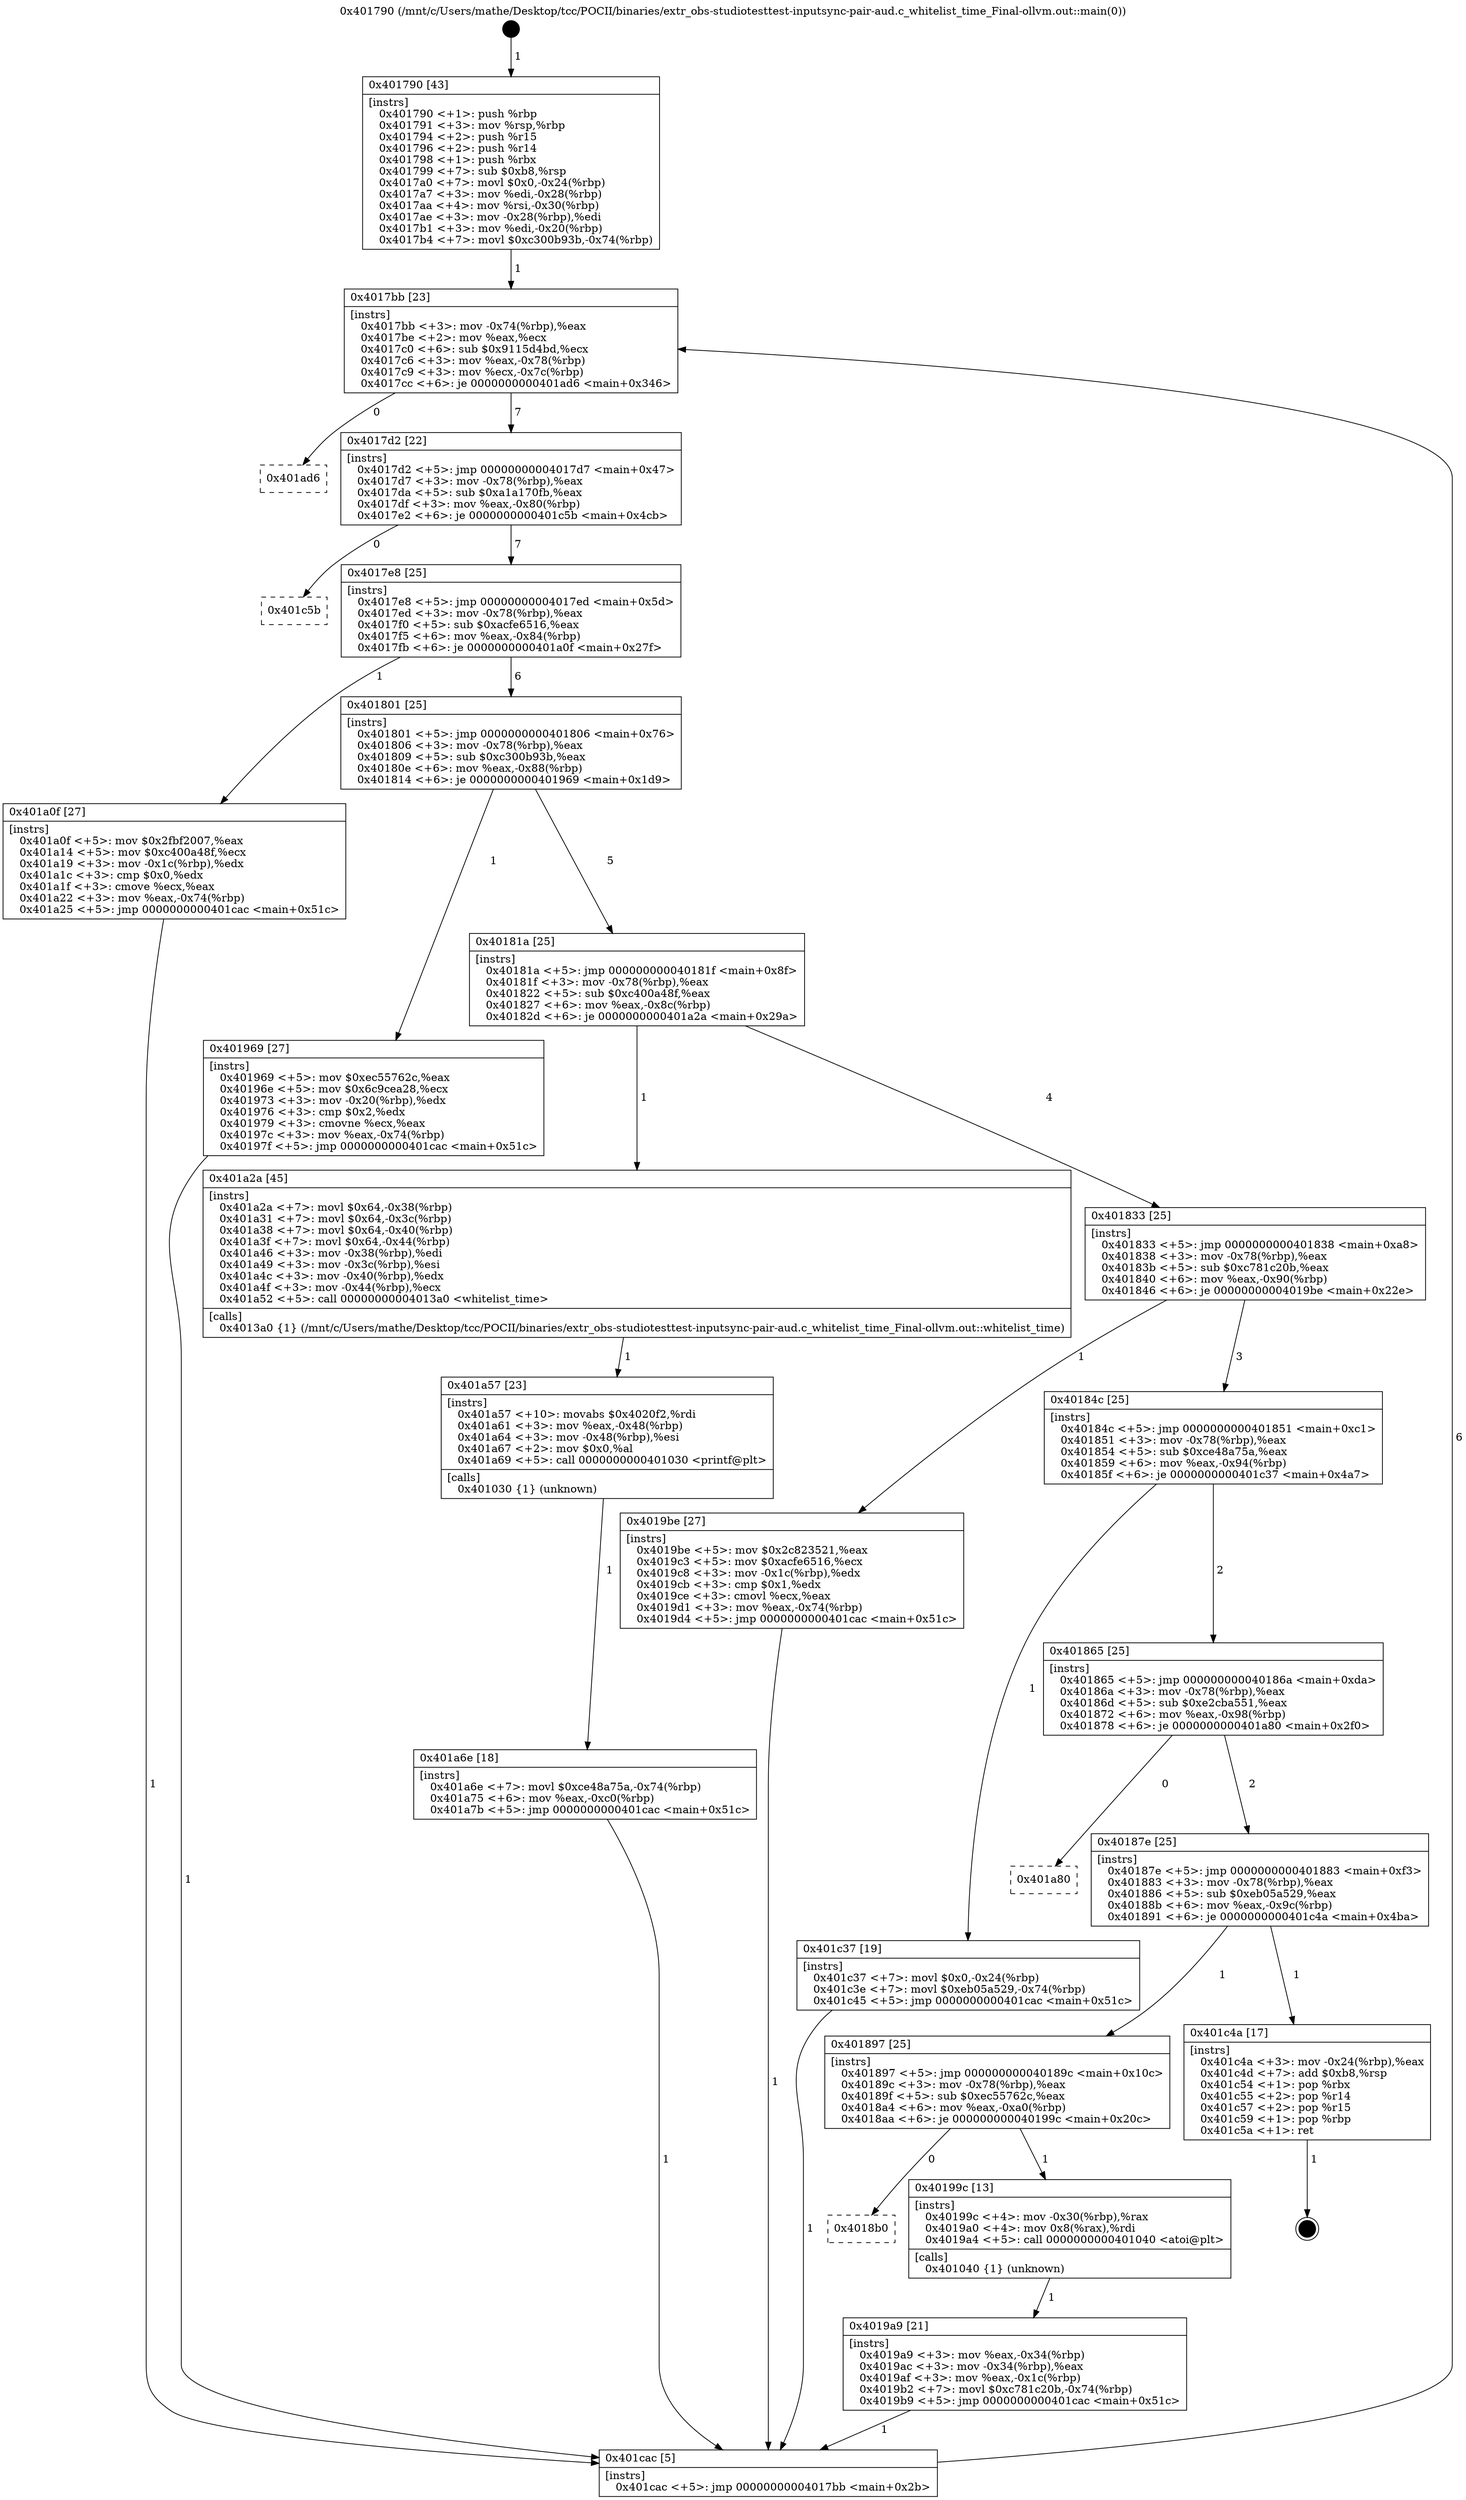 digraph "0x401790" {
  label = "0x401790 (/mnt/c/Users/mathe/Desktop/tcc/POCII/binaries/extr_obs-studiotesttest-inputsync-pair-aud.c_whitelist_time_Final-ollvm.out::main(0))"
  labelloc = "t"
  node[shape=record]

  Entry [label="",width=0.3,height=0.3,shape=circle,fillcolor=black,style=filled]
  "0x4017bb" [label="{
     0x4017bb [23]\l
     | [instrs]\l
     &nbsp;&nbsp;0x4017bb \<+3\>: mov -0x74(%rbp),%eax\l
     &nbsp;&nbsp;0x4017be \<+2\>: mov %eax,%ecx\l
     &nbsp;&nbsp;0x4017c0 \<+6\>: sub $0x9115d4bd,%ecx\l
     &nbsp;&nbsp;0x4017c6 \<+3\>: mov %eax,-0x78(%rbp)\l
     &nbsp;&nbsp;0x4017c9 \<+3\>: mov %ecx,-0x7c(%rbp)\l
     &nbsp;&nbsp;0x4017cc \<+6\>: je 0000000000401ad6 \<main+0x346\>\l
  }"]
  "0x401ad6" [label="{
     0x401ad6\l
  }", style=dashed]
  "0x4017d2" [label="{
     0x4017d2 [22]\l
     | [instrs]\l
     &nbsp;&nbsp;0x4017d2 \<+5\>: jmp 00000000004017d7 \<main+0x47\>\l
     &nbsp;&nbsp;0x4017d7 \<+3\>: mov -0x78(%rbp),%eax\l
     &nbsp;&nbsp;0x4017da \<+5\>: sub $0xa1a170fb,%eax\l
     &nbsp;&nbsp;0x4017df \<+3\>: mov %eax,-0x80(%rbp)\l
     &nbsp;&nbsp;0x4017e2 \<+6\>: je 0000000000401c5b \<main+0x4cb\>\l
  }"]
  Exit [label="",width=0.3,height=0.3,shape=circle,fillcolor=black,style=filled,peripheries=2]
  "0x401c5b" [label="{
     0x401c5b\l
  }", style=dashed]
  "0x4017e8" [label="{
     0x4017e8 [25]\l
     | [instrs]\l
     &nbsp;&nbsp;0x4017e8 \<+5\>: jmp 00000000004017ed \<main+0x5d\>\l
     &nbsp;&nbsp;0x4017ed \<+3\>: mov -0x78(%rbp),%eax\l
     &nbsp;&nbsp;0x4017f0 \<+5\>: sub $0xacfe6516,%eax\l
     &nbsp;&nbsp;0x4017f5 \<+6\>: mov %eax,-0x84(%rbp)\l
     &nbsp;&nbsp;0x4017fb \<+6\>: je 0000000000401a0f \<main+0x27f\>\l
  }"]
  "0x401a6e" [label="{
     0x401a6e [18]\l
     | [instrs]\l
     &nbsp;&nbsp;0x401a6e \<+7\>: movl $0xce48a75a,-0x74(%rbp)\l
     &nbsp;&nbsp;0x401a75 \<+6\>: mov %eax,-0xc0(%rbp)\l
     &nbsp;&nbsp;0x401a7b \<+5\>: jmp 0000000000401cac \<main+0x51c\>\l
  }"]
  "0x401a0f" [label="{
     0x401a0f [27]\l
     | [instrs]\l
     &nbsp;&nbsp;0x401a0f \<+5\>: mov $0x2fbf2007,%eax\l
     &nbsp;&nbsp;0x401a14 \<+5\>: mov $0xc400a48f,%ecx\l
     &nbsp;&nbsp;0x401a19 \<+3\>: mov -0x1c(%rbp),%edx\l
     &nbsp;&nbsp;0x401a1c \<+3\>: cmp $0x0,%edx\l
     &nbsp;&nbsp;0x401a1f \<+3\>: cmove %ecx,%eax\l
     &nbsp;&nbsp;0x401a22 \<+3\>: mov %eax,-0x74(%rbp)\l
     &nbsp;&nbsp;0x401a25 \<+5\>: jmp 0000000000401cac \<main+0x51c\>\l
  }"]
  "0x401801" [label="{
     0x401801 [25]\l
     | [instrs]\l
     &nbsp;&nbsp;0x401801 \<+5\>: jmp 0000000000401806 \<main+0x76\>\l
     &nbsp;&nbsp;0x401806 \<+3\>: mov -0x78(%rbp),%eax\l
     &nbsp;&nbsp;0x401809 \<+5\>: sub $0xc300b93b,%eax\l
     &nbsp;&nbsp;0x40180e \<+6\>: mov %eax,-0x88(%rbp)\l
     &nbsp;&nbsp;0x401814 \<+6\>: je 0000000000401969 \<main+0x1d9\>\l
  }"]
  "0x401a57" [label="{
     0x401a57 [23]\l
     | [instrs]\l
     &nbsp;&nbsp;0x401a57 \<+10\>: movabs $0x4020f2,%rdi\l
     &nbsp;&nbsp;0x401a61 \<+3\>: mov %eax,-0x48(%rbp)\l
     &nbsp;&nbsp;0x401a64 \<+3\>: mov -0x48(%rbp),%esi\l
     &nbsp;&nbsp;0x401a67 \<+2\>: mov $0x0,%al\l
     &nbsp;&nbsp;0x401a69 \<+5\>: call 0000000000401030 \<printf@plt\>\l
     | [calls]\l
     &nbsp;&nbsp;0x401030 \{1\} (unknown)\l
  }"]
  "0x401969" [label="{
     0x401969 [27]\l
     | [instrs]\l
     &nbsp;&nbsp;0x401969 \<+5\>: mov $0xec55762c,%eax\l
     &nbsp;&nbsp;0x40196e \<+5\>: mov $0x6c9cea28,%ecx\l
     &nbsp;&nbsp;0x401973 \<+3\>: mov -0x20(%rbp),%edx\l
     &nbsp;&nbsp;0x401976 \<+3\>: cmp $0x2,%edx\l
     &nbsp;&nbsp;0x401979 \<+3\>: cmovne %ecx,%eax\l
     &nbsp;&nbsp;0x40197c \<+3\>: mov %eax,-0x74(%rbp)\l
     &nbsp;&nbsp;0x40197f \<+5\>: jmp 0000000000401cac \<main+0x51c\>\l
  }"]
  "0x40181a" [label="{
     0x40181a [25]\l
     | [instrs]\l
     &nbsp;&nbsp;0x40181a \<+5\>: jmp 000000000040181f \<main+0x8f\>\l
     &nbsp;&nbsp;0x40181f \<+3\>: mov -0x78(%rbp),%eax\l
     &nbsp;&nbsp;0x401822 \<+5\>: sub $0xc400a48f,%eax\l
     &nbsp;&nbsp;0x401827 \<+6\>: mov %eax,-0x8c(%rbp)\l
     &nbsp;&nbsp;0x40182d \<+6\>: je 0000000000401a2a \<main+0x29a\>\l
  }"]
  "0x401cac" [label="{
     0x401cac [5]\l
     | [instrs]\l
     &nbsp;&nbsp;0x401cac \<+5\>: jmp 00000000004017bb \<main+0x2b\>\l
  }"]
  "0x401790" [label="{
     0x401790 [43]\l
     | [instrs]\l
     &nbsp;&nbsp;0x401790 \<+1\>: push %rbp\l
     &nbsp;&nbsp;0x401791 \<+3\>: mov %rsp,%rbp\l
     &nbsp;&nbsp;0x401794 \<+2\>: push %r15\l
     &nbsp;&nbsp;0x401796 \<+2\>: push %r14\l
     &nbsp;&nbsp;0x401798 \<+1\>: push %rbx\l
     &nbsp;&nbsp;0x401799 \<+7\>: sub $0xb8,%rsp\l
     &nbsp;&nbsp;0x4017a0 \<+7\>: movl $0x0,-0x24(%rbp)\l
     &nbsp;&nbsp;0x4017a7 \<+3\>: mov %edi,-0x28(%rbp)\l
     &nbsp;&nbsp;0x4017aa \<+4\>: mov %rsi,-0x30(%rbp)\l
     &nbsp;&nbsp;0x4017ae \<+3\>: mov -0x28(%rbp),%edi\l
     &nbsp;&nbsp;0x4017b1 \<+3\>: mov %edi,-0x20(%rbp)\l
     &nbsp;&nbsp;0x4017b4 \<+7\>: movl $0xc300b93b,-0x74(%rbp)\l
  }"]
  "0x4019a9" [label="{
     0x4019a9 [21]\l
     | [instrs]\l
     &nbsp;&nbsp;0x4019a9 \<+3\>: mov %eax,-0x34(%rbp)\l
     &nbsp;&nbsp;0x4019ac \<+3\>: mov -0x34(%rbp),%eax\l
     &nbsp;&nbsp;0x4019af \<+3\>: mov %eax,-0x1c(%rbp)\l
     &nbsp;&nbsp;0x4019b2 \<+7\>: movl $0xc781c20b,-0x74(%rbp)\l
     &nbsp;&nbsp;0x4019b9 \<+5\>: jmp 0000000000401cac \<main+0x51c\>\l
  }"]
  "0x401a2a" [label="{
     0x401a2a [45]\l
     | [instrs]\l
     &nbsp;&nbsp;0x401a2a \<+7\>: movl $0x64,-0x38(%rbp)\l
     &nbsp;&nbsp;0x401a31 \<+7\>: movl $0x64,-0x3c(%rbp)\l
     &nbsp;&nbsp;0x401a38 \<+7\>: movl $0x64,-0x40(%rbp)\l
     &nbsp;&nbsp;0x401a3f \<+7\>: movl $0x64,-0x44(%rbp)\l
     &nbsp;&nbsp;0x401a46 \<+3\>: mov -0x38(%rbp),%edi\l
     &nbsp;&nbsp;0x401a49 \<+3\>: mov -0x3c(%rbp),%esi\l
     &nbsp;&nbsp;0x401a4c \<+3\>: mov -0x40(%rbp),%edx\l
     &nbsp;&nbsp;0x401a4f \<+3\>: mov -0x44(%rbp),%ecx\l
     &nbsp;&nbsp;0x401a52 \<+5\>: call 00000000004013a0 \<whitelist_time\>\l
     | [calls]\l
     &nbsp;&nbsp;0x4013a0 \{1\} (/mnt/c/Users/mathe/Desktop/tcc/POCII/binaries/extr_obs-studiotesttest-inputsync-pair-aud.c_whitelist_time_Final-ollvm.out::whitelist_time)\l
  }"]
  "0x401833" [label="{
     0x401833 [25]\l
     | [instrs]\l
     &nbsp;&nbsp;0x401833 \<+5\>: jmp 0000000000401838 \<main+0xa8\>\l
     &nbsp;&nbsp;0x401838 \<+3\>: mov -0x78(%rbp),%eax\l
     &nbsp;&nbsp;0x40183b \<+5\>: sub $0xc781c20b,%eax\l
     &nbsp;&nbsp;0x401840 \<+6\>: mov %eax,-0x90(%rbp)\l
     &nbsp;&nbsp;0x401846 \<+6\>: je 00000000004019be \<main+0x22e\>\l
  }"]
  "0x4018b0" [label="{
     0x4018b0\l
  }", style=dashed]
  "0x4019be" [label="{
     0x4019be [27]\l
     | [instrs]\l
     &nbsp;&nbsp;0x4019be \<+5\>: mov $0x2c823521,%eax\l
     &nbsp;&nbsp;0x4019c3 \<+5\>: mov $0xacfe6516,%ecx\l
     &nbsp;&nbsp;0x4019c8 \<+3\>: mov -0x1c(%rbp),%edx\l
     &nbsp;&nbsp;0x4019cb \<+3\>: cmp $0x1,%edx\l
     &nbsp;&nbsp;0x4019ce \<+3\>: cmovl %ecx,%eax\l
     &nbsp;&nbsp;0x4019d1 \<+3\>: mov %eax,-0x74(%rbp)\l
     &nbsp;&nbsp;0x4019d4 \<+5\>: jmp 0000000000401cac \<main+0x51c\>\l
  }"]
  "0x40184c" [label="{
     0x40184c [25]\l
     | [instrs]\l
     &nbsp;&nbsp;0x40184c \<+5\>: jmp 0000000000401851 \<main+0xc1\>\l
     &nbsp;&nbsp;0x401851 \<+3\>: mov -0x78(%rbp),%eax\l
     &nbsp;&nbsp;0x401854 \<+5\>: sub $0xce48a75a,%eax\l
     &nbsp;&nbsp;0x401859 \<+6\>: mov %eax,-0x94(%rbp)\l
     &nbsp;&nbsp;0x40185f \<+6\>: je 0000000000401c37 \<main+0x4a7\>\l
  }"]
  "0x40199c" [label="{
     0x40199c [13]\l
     | [instrs]\l
     &nbsp;&nbsp;0x40199c \<+4\>: mov -0x30(%rbp),%rax\l
     &nbsp;&nbsp;0x4019a0 \<+4\>: mov 0x8(%rax),%rdi\l
     &nbsp;&nbsp;0x4019a4 \<+5\>: call 0000000000401040 \<atoi@plt\>\l
     | [calls]\l
     &nbsp;&nbsp;0x401040 \{1\} (unknown)\l
  }"]
  "0x401c37" [label="{
     0x401c37 [19]\l
     | [instrs]\l
     &nbsp;&nbsp;0x401c37 \<+7\>: movl $0x0,-0x24(%rbp)\l
     &nbsp;&nbsp;0x401c3e \<+7\>: movl $0xeb05a529,-0x74(%rbp)\l
     &nbsp;&nbsp;0x401c45 \<+5\>: jmp 0000000000401cac \<main+0x51c\>\l
  }"]
  "0x401865" [label="{
     0x401865 [25]\l
     | [instrs]\l
     &nbsp;&nbsp;0x401865 \<+5\>: jmp 000000000040186a \<main+0xda\>\l
     &nbsp;&nbsp;0x40186a \<+3\>: mov -0x78(%rbp),%eax\l
     &nbsp;&nbsp;0x40186d \<+5\>: sub $0xe2cba551,%eax\l
     &nbsp;&nbsp;0x401872 \<+6\>: mov %eax,-0x98(%rbp)\l
     &nbsp;&nbsp;0x401878 \<+6\>: je 0000000000401a80 \<main+0x2f0\>\l
  }"]
  "0x401897" [label="{
     0x401897 [25]\l
     | [instrs]\l
     &nbsp;&nbsp;0x401897 \<+5\>: jmp 000000000040189c \<main+0x10c\>\l
     &nbsp;&nbsp;0x40189c \<+3\>: mov -0x78(%rbp),%eax\l
     &nbsp;&nbsp;0x40189f \<+5\>: sub $0xec55762c,%eax\l
     &nbsp;&nbsp;0x4018a4 \<+6\>: mov %eax,-0xa0(%rbp)\l
     &nbsp;&nbsp;0x4018aa \<+6\>: je 000000000040199c \<main+0x20c\>\l
  }"]
  "0x401a80" [label="{
     0x401a80\l
  }", style=dashed]
  "0x40187e" [label="{
     0x40187e [25]\l
     | [instrs]\l
     &nbsp;&nbsp;0x40187e \<+5\>: jmp 0000000000401883 \<main+0xf3\>\l
     &nbsp;&nbsp;0x401883 \<+3\>: mov -0x78(%rbp),%eax\l
     &nbsp;&nbsp;0x401886 \<+5\>: sub $0xeb05a529,%eax\l
     &nbsp;&nbsp;0x40188b \<+6\>: mov %eax,-0x9c(%rbp)\l
     &nbsp;&nbsp;0x401891 \<+6\>: je 0000000000401c4a \<main+0x4ba\>\l
  }"]
  "0x401c4a" [label="{
     0x401c4a [17]\l
     | [instrs]\l
     &nbsp;&nbsp;0x401c4a \<+3\>: mov -0x24(%rbp),%eax\l
     &nbsp;&nbsp;0x401c4d \<+7\>: add $0xb8,%rsp\l
     &nbsp;&nbsp;0x401c54 \<+1\>: pop %rbx\l
     &nbsp;&nbsp;0x401c55 \<+2\>: pop %r14\l
     &nbsp;&nbsp;0x401c57 \<+2\>: pop %r15\l
     &nbsp;&nbsp;0x401c59 \<+1\>: pop %rbp\l
     &nbsp;&nbsp;0x401c5a \<+1\>: ret\l
  }"]
  Entry -> "0x401790" [label=" 1"]
  "0x4017bb" -> "0x401ad6" [label=" 0"]
  "0x4017bb" -> "0x4017d2" [label=" 7"]
  "0x401c4a" -> Exit [label=" 1"]
  "0x4017d2" -> "0x401c5b" [label=" 0"]
  "0x4017d2" -> "0x4017e8" [label=" 7"]
  "0x401c37" -> "0x401cac" [label=" 1"]
  "0x4017e8" -> "0x401a0f" [label=" 1"]
  "0x4017e8" -> "0x401801" [label=" 6"]
  "0x401a6e" -> "0x401cac" [label=" 1"]
  "0x401801" -> "0x401969" [label=" 1"]
  "0x401801" -> "0x40181a" [label=" 5"]
  "0x401969" -> "0x401cac" [label=" 1"]
  "0x401790" -> "0x4017bb" [label=" 1"]
  "0x401cac" -> "0x4017bb" [label=" 6"]
  "0x401a57" -> "0x401a6e" [label=" 1"]
  "0x40181a" -> "0x401a2a" [label=" 1"]
  "0x40181a" -> "0x401833" [label=" 4"]
  "0x401a2a" -> "0x401a57" [label=" 1"]
  "0x401833" -> "0x4019be" [label=" 1"]
  "0x401833" -> "0x40184c" [label=" 3"]
  "0x401a0f" -> "0x401cac" [label=" 1"]
  "0x40184c" -> "0x401c37" [label=" 1"]
  "0x40184c" -> "0x401865" [label=" 2"]
  "0x4019be" -> "0x401cac" [label=" 1"]
  "0x401865" -> "0x401a80" [label=" 0"]
  "0x401865" -> "0x40187e" [label=" 2"]
  "0x40199c" -> "0x4019a9" [label=" 1"]
  "0x40187e" -> "0x401c4a" [label=" 1"]
  "0x40187e" -> "0x401897" [label=" 1"]
  "0x4019a9" -> "0x401cac" [label=" 1"]
  "0x401897" -> "0x40199c" [label=" 1"]
  "0x401897" -> "0x4018b0" [label=" 0"]
}
